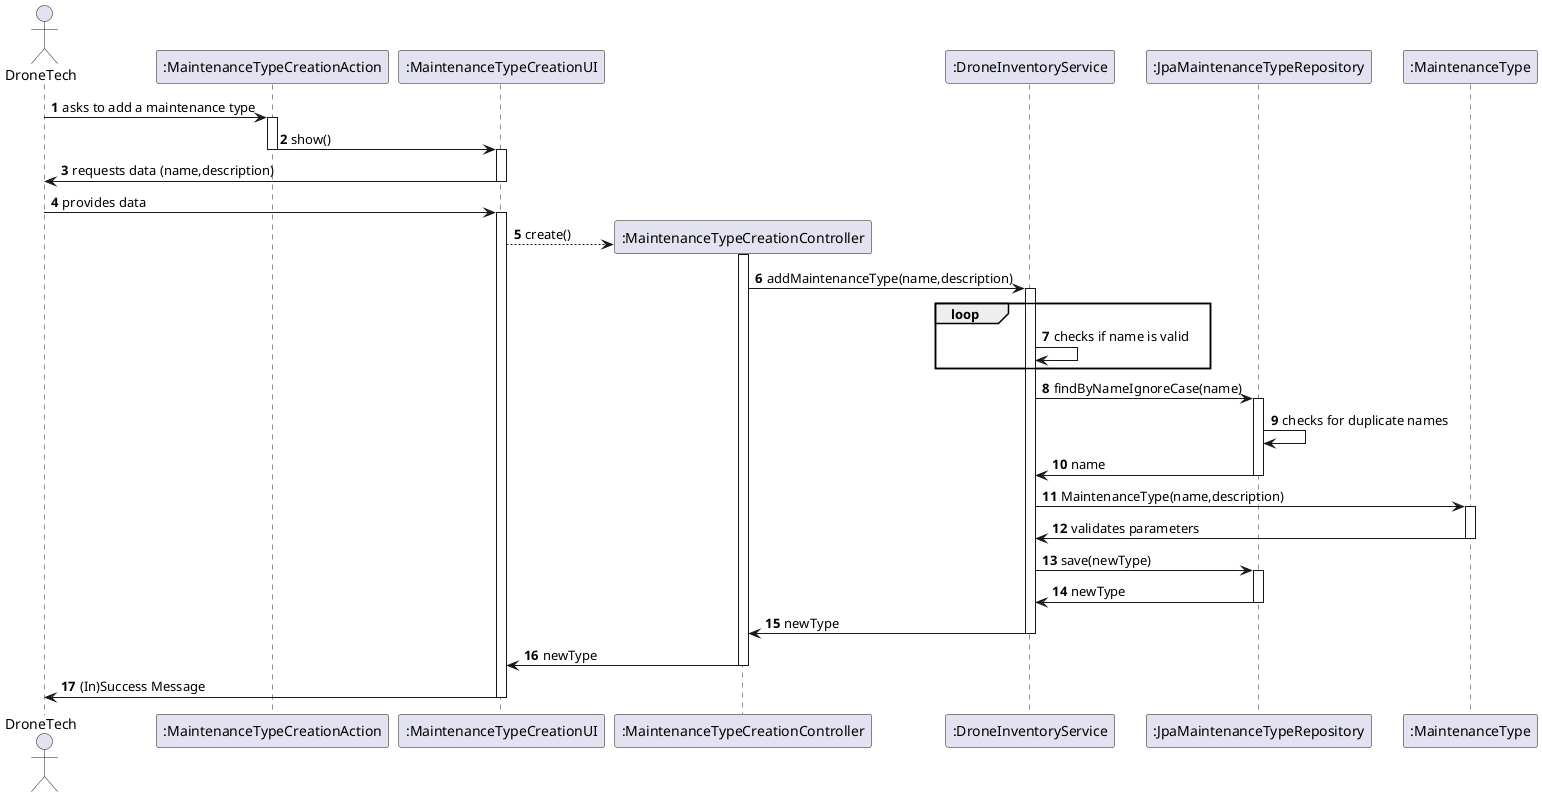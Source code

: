 @startuml
'skinparam monochrome true
skinparam packageStyle rectangle
skinparam shadowing false

autonumber

'hide footbox
actor "DroneTech" as DroneTech
participant ":MaintenanceTypeCreationAction" as Action
participant ":MaintenanceTypeCreationUI" as UI
participant ":MaintenanceTypeCreationController" as CTRL
participant ":DroneInventoryService" as SRVC
participant ":JpaMaintenanceTypeRepository" as REPO
participant ":MaintenanceType" as MT

    DroneTech -> Action : asks to add a maintenance type
    activate Action
        Action -> UI : show()
    deactivate Action
            activate UI
            UI -> DroneTech : requests data (name,description)
            deactivate UI
            DroneTech -> UI : provides data
            activate UI
            UI --> CTRL** : create()
            activate CTRL
                CTRL -> SRVC : addMaintenanceType(name,description)
                activate SRVC
                loop
                    SRVC -> SRVC : checks if name is valid
                end
                    SRVC -> REPO : findByNameIgnoreCase(name)
                    activate REPO
                        REPO -> REPO : checks for duplicate names
                        REPO -> SRVC : name
                    deactivate REPO
                        SRVC -> MT : MaintenanceType(name,description)
                        activate MT
                        MT -> SRVC : validates parameters
                        deactivate MT
                        SRVC -> REPO : save(newType)
                            activate REPO
                            REPO -> SRVC : newType
                            deactivate REPO
                        SRVC -> CTRL : newType
                deactivate SRVC
                CTRL -> UI : newType
            deactivate CTRL
            UI -> DroneTech : (In)Success Message
        deactivate UI
deactivate DroneTech

@enduml